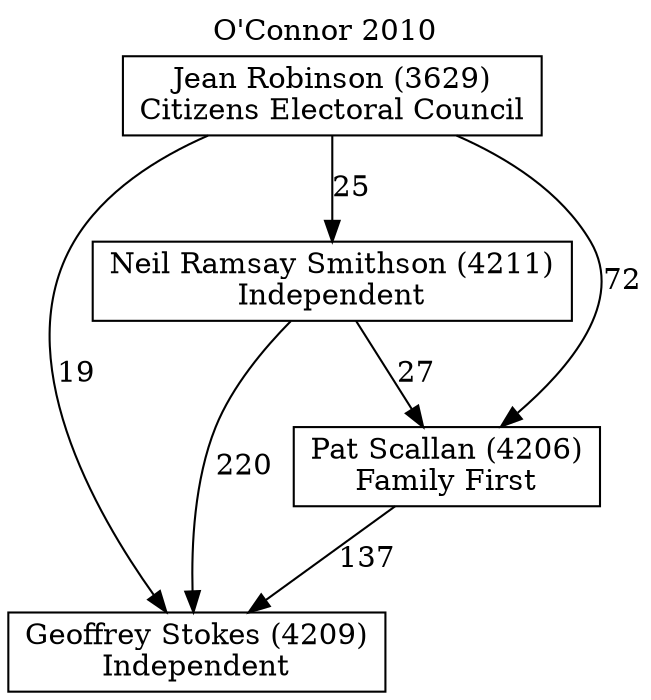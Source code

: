 // House preference flow
digraph "Geoffrey Stokes (4209)_O'Connor_2010" {
	graph [label="O'Connor 2010" labelloc=t mclimit=10]
	node [shape=box]
	"Geoffrey Stokes (4209)" [label="Geoffrey Stokes (4209)
Independent"]
	"Jean Robinson (3629)" [label="Jean Robinson (3629)
Citizens Electoral Council"]
	"Neil Ramsay Smithson (4211)" [label="Neil Ramsay Smithson (4211)
Independent"]
	"Pat Scallan (4206)" [label="Pat Scallan (4206)
Family First"]
	"Jean Robinson (3629)" -> "Geoffrey Stokes (4209)" [label=19]
	"Jean Robinson (3629)" -> "Neil Ramsay Smithson (4211)" [label=25]
	"Jean Robinson (3629)" -> "Pat Scallan (4206)" [label=72]
	"Neil Ramsay Smithson (4211)" -> "Geoffrey Stokes (4209)" [label=220]
	"Neil Ramsay Smithson (4211)" -> "Pat Scallan (4206)" [label=27]
	"Pat Scallan (4206)" -> "Geoffrey Stokes (4209)" [label=137]
}
